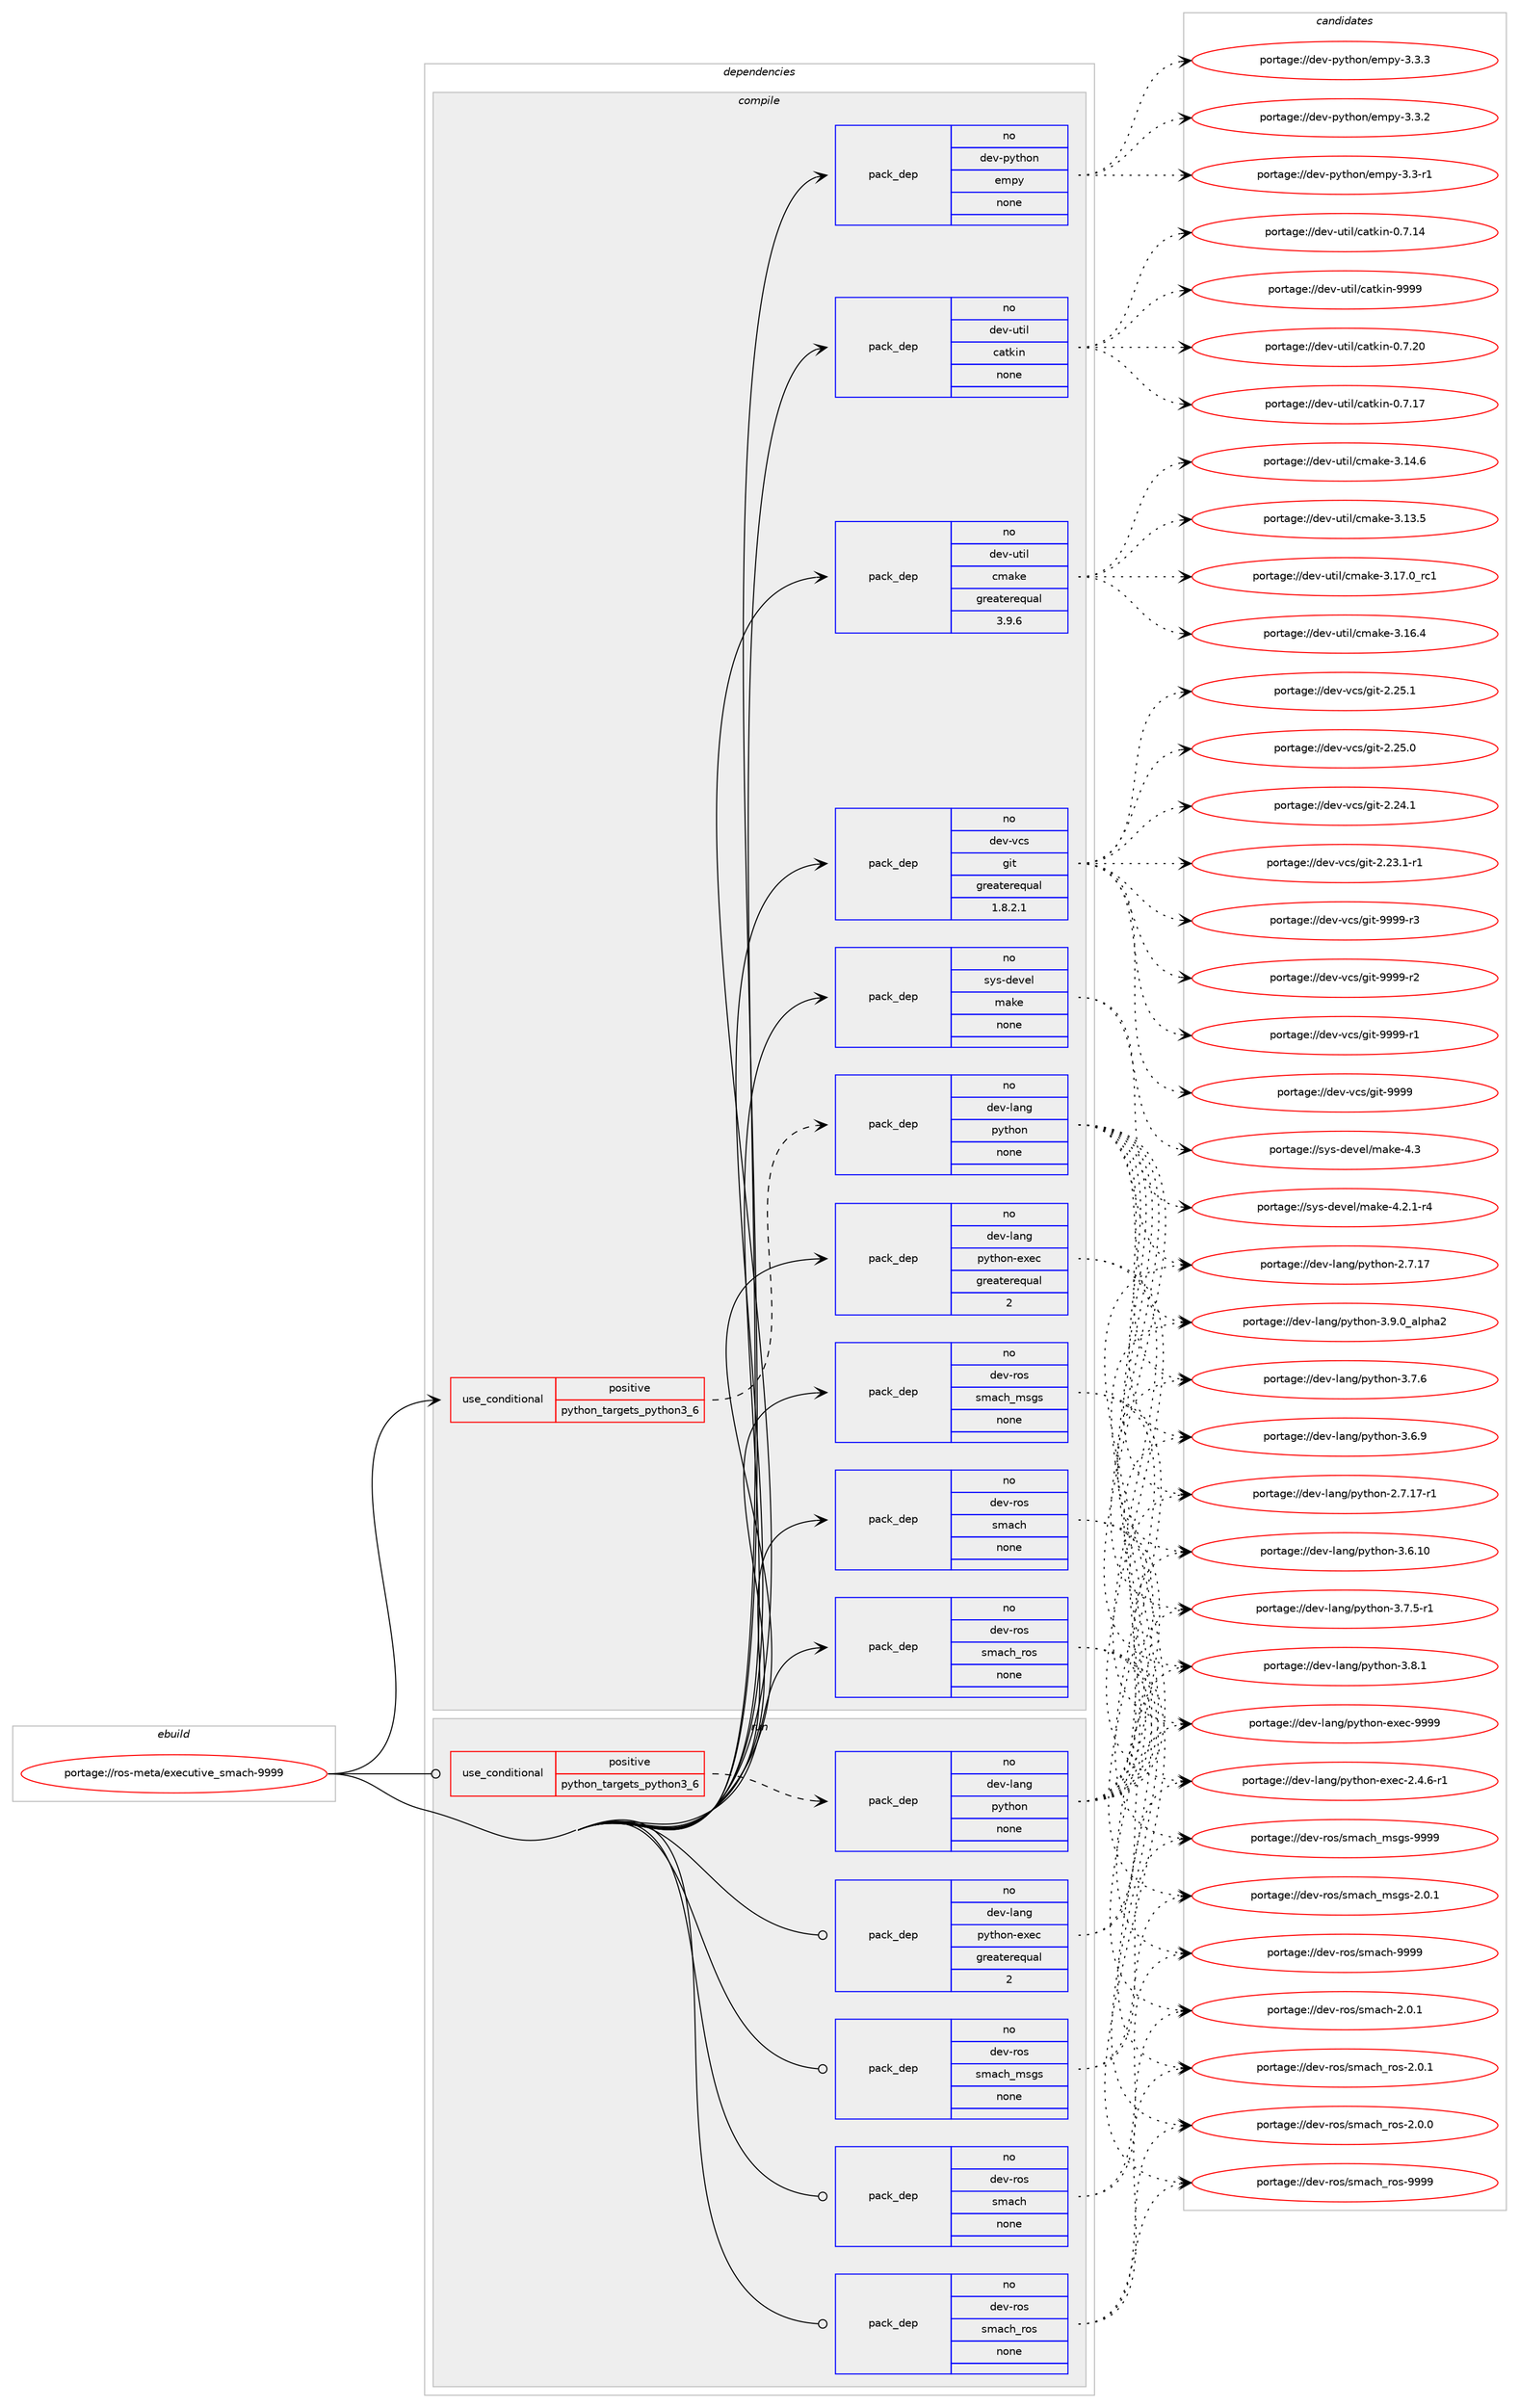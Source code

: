 digraph prolog {

# *************
# Graph options
# *************

newrank=true;
concentrate=true;
compound=true;
graph [rankdir=LR,fontname=Helvetica,fontsize=10,ranksep=1.5];#, ranksep=2.5, nodesep=0.2];
edge  [arrowhead=vee];
node  [fontname=Helvetica,fontsize=10];

# **********
# The ebuild
# **********

subgraph cluster_leftcol {
color=gray;
rank=same;
label=<<i>ebuild</i>>;
id [label="portage://ros-meta/executive_smach-9999", color=red, width=4, href="../ros-meta/executive_smach-9999.svg"];
}

# ****************
# The dependencies
# ****************

subgraph cluster_midcol {
color=gray;
label=<<i>dependencies</i>>;
subgraph cluster_compile {
fillcolor="#eeeeee";
style=filled;
label=<<i>compile</i>>;
subgraph cond13223 {
dependency66847 [label=<<TABLE BORDER="0" CELLBORDER="1" CELLSPACING="0" CELLPADDING="4"><TR><TD ROWSPAN="3" CELLPADDING="10">use_conditional</TD></TR><TR><TD>positive</TD></TR><TR><TD>python_targets_python3_6</TD></TR></TABLE>>, shape=none, color=red];
subgraph pack52282 {
dependency66848 [label=<<TABLE BORDER="0" CELLBORDER="1" CELLSPACING="0" CELLPADDING="4" WIDTH="220"><TR><TD ROWSPAN="6" CELLPADDING="30">pack_dep</TD></TR><TR><TD WIDTH="110">no</TD></TR><TR><TD>dev-lang</TD></TR><TR><TD>python</TD></TR><TR><TD>none</TD></TR><TR><TD></TD></TR></TABLE>>, shape=none, color=blue];
}
dependency66847:e -> dependency66848:w [weight=20,style="dashed",arrowhead="vee"];
}
id:e -> dependency66847:w [weight=20,style="solid",arrowhead="vee"];
subgraph pack52283 {
dependency66849 [label=<<TABLE BORDER="0" CELLBORDER="1" CELLSPACING="0" CELLPADDING="4" WIDTH="220"><TR><TD ROWSPAN="6" CELLPADDING="30">pack_dep</TD></TR><TR><TD WIDTH="110">no</TD></TR><TR><TD>dev-lang</TD></TR><TR><TD>python-exec</TD></TR><TR><TD>greaterequal</TD></TR><TR><TD>2</TD></TR></TABLE>>, shape=none, color=blue];
}
id:e -> dependency66849:w [weight=20,style="solid",arrowhead="vee"];
subgraph pack52284 {
dependency66850 [label=<<TABLE BORDER="0" CELLBORDER="1" CELLSPACING="0" CELLPADDING="4" WIDTH="220"><TR><TD ROWSPAN="6" CELLPADDING="30">pack_dep</TD></TR><TR><TD WIDTH="110">no</TD></TR><TR><TD>dev-python</TD></TR><TR><TD>empy</TD></TR><TR><TD>none</TD></TR><TR><TD></TD></TR></TABLE>>, shape=none, color=blue];
}
id:e -> dependency66850:w [weight=20,style="solid",arrowhead="vee"];
subgraph pack52285 {
dependency66851 [label=<<TABLE BORDER="0" CELLBORDER="1" CELLSPACING="0" CELLPADDING="4" WIDTH="220"><TR><TD ROWSPAN="6" CELLPADDING="30">pack_dep</TD></TR><TR><TD WIDTH="110">no</TD></TR><TR><TD>dev-ros</TD></TR><TR><TD>smach</TD></TR><TR><TD>none</TD></TR><TR><TD></TD></TR></TABLE>>, shape=none, color=blue];
}
id:e -> dependency66851:w [weight=20,style="solid",arrowhead="vee"];
subgraph pack52286 {
dependency66852 [label=<<TABLE BORDER="0" CELLBORDER="1" CELLSPACING="0" CELLPADDING="4" WIDTH="220"><TR><TD ROWSPAN="6" CELLPADDING="30">pack_dep</TD></TR><TR><TD WIDTH="110">no</TD></TR><TR><TD>dev-ros</TD></TR><TR><TD>smach_msgs</TD></TR><TR><TD>none</TD></TR><TR><TD></TD></TR></TABLE>>, shape=none, color=blue];
}
id:e -> dependency66852:w [weight=20,style="solid",arrowhead="vee"];
subgraph pack52287 {
dependency66853 [label=<<TABLE BORDER="0" CELLBORDER="1" CELLSPACING="0" CELLPADDING="4" WIDTH="220"><TR><TD ROWSPAN="6" CELLPADDING="30">pack_dep</TD></TR><TR><TD WIDTH="110">no</TD></TR><TR><TD>dev-ros</TD></TR><TR><TD>smach_ros</TD></TR><TR><TD>none</TD></TR><TR><TD></TD></TR></TABLE>>, shape=none, color=blue];
}
id:e -> dependency66853:w [weight=20,style="solid",arrowhead="vee"];
subgraph pack52288 {
dependency66854 [label=<<TABLE BORDER="0" CELLBORDER="1" CELLSPACING="0" CELLPADDING="4" WIDTH="220"><TR><TD ROWSPAN="6" CELLPADDING="30">pack_dep</TD></TR><TR><TD WIDTH="110">no</TD></TR><TR><TD>dev-util</TD></TR><TR><TD>catkin</TD></TR><TR><TD>none</TD></TR><TR><TD></TD></TR></TABLE>>, shape=none, color=blue];
}
id:e -> dependency66854:w [weight=20,style="solid",arrowhead="vee"];
subgraph pack52289 {
dependency66855 [label=<<TABLE BORDER="0" CELLBORDER="1" CELLSPACING="0" CELLPADDING="4" WIDTH="220"><TR><TD ROWSPAN="6" CELLPADDING="30">pack_dep</TD></TR><TR><TD WIDTH="110">no</TD></TR><TR><TD>dev-util</TD></TR><TR><TD>cmake</TD></TR><TR><TD>greaterequal</TD></TR><TR><TD>3.9.6</TD></TR></TABLE>>, shape=none, color=blue];
}
id:e -> dependency66855:w [weight=20,style="solid",arrowhead="vee"];
subgraph pack52290 {
dependency66856 [label=<<TABLE BORDER="0" CELLBORDER="1" CELLSPACING="0" CELLPADDING="4" WIDTH="220"><TR><TD ROWSPAN="6" CELLPADDING="30">pack_dep</TD></TR><TR><TD WIDTH="110">no</TD></TR><TR><TD>dev-vcs</TD></TR><TR><TD>git</TD></TR><TR><TD>greaterequal</TD></TR><TR><TD>1.8.2.1</TD></TR></TABLE>>, shape=none, color=blue];
}
id:e -> dependency66856:w [weight=20,style="solid",arrowhead="vee"];
subgraph pack52291 {
dependency66857 [label=<<TABLE BORDER="0" CELLBORDER="1" CELLSPACING="0" CELLPADDING="4" WIDTH="220"><TR><TD ROWSPAN="6" CELLPADDING="30">pack_dep</TD></TR><TR><TD WIDTH="110">no</TD></TR><TR><TD>sys-devel</TD></TR><TR><TD>make</TD></TR><TR><TD>none</TD></TR><TR><TD></TD></TR></TABLE>>, shape=none, color=blue];
}
id:e -> dependency66857:w [weight=20,style="solid",arrowhead="vee"];
}
subgraph cluster_compileandrun {
fillcolor="#eeeeee";
style=filled;
label=<<i>compile and run</i>>;
}
subgraph cluster_run {
fillcolor="#eeeeee";
style=filled;
label=<<i>run</i>>;
subgraph cond13224 {
dependency66858 [label=<<TABLE BORDER="0" CELLBORDER="1" CELLSPACING="0" CELLPADDING="4"><TR><TD ROWSPAN="3" CELLPADDING="10">use_conditional</TD></TR><TR><TD>positive</TD></TR><TR><TD>python_targets_python3_6</TD></TR></TABLE>>, shape=none, color=red];
subgraph pack52292 {
dependency66859 [label=<<TABLE BORDER="0" CELLBORDER="1" CELLSPACING="0" CELLPADDING="4" WIDTH="220"><TR><TD ROWSPAN="6" CELLPADDING="30">pack_dep</TD></TR><TR><TD WIDTH="110">no</TD></TR><TR><TD>dev-lang</TD></TR><TR><TD>python</TD></TR><TR><TD>none</TD></TR><TR><TD></TD></TR></TABLE>>, shape=none, color=blue];
}
dependency66858:e -> dependency66859:w [weight=20,style="dashed",arrowhead="vee"];
}
id:e -> dependency66858:w [weight=20,style="solid",arrowhead="odot"];
subgraph pack52293 {
dependency66860 [label=<<TABLE BORDER="0" CELLBORDER="1" CELLSPACING="0" CELLPADDING="4" WIDTH="220"><TR><TD ROWSPAN="6" CELLPADDING="30">pack_dep</TD></TR><TR><TD WIDTH="110">no</TD></TR><TR><TD>dev-lang</TD></TR><TR><TD>python-exec</TD></TR><TR><TD>greaterequal</TD></TR><TR><TD>2</TD></TR></TABLE>>, shape=none, color=blue];
}
id:e -> dependency66860:w [weight=20,style="solid",arrowhead="odot"];
subgraph pack52294 {
dependency66861 [label=<<TABLE BORDER="0" CELLBORDER="1" CELLSPACING="0" CELLPADDING="4" WIDTH="220"><TR><TD ROWSPAN="6" CELLPADDING="30">pack_dep</TD></TR><TR><TD WIDTH="110">no</TD></TR><TR><TD>dev-ros</TD></TR><TR><TD>smach</TD></TR><TR><TD>none</TD></TR><TR><TD></TD></TR></TABLE>>, shape=none, color=blue];
}
id:e -> dependency66861:w [weight=20,style="solid",arrowhead="odot"];
subgraph pack52295 {
dependency66862 [label=<<TABLE BORDER="0" CELLBORDER="1" CELLSPACING="0" CELLPADDING="4" WIDTH="220"><TR><TD ROWSPAN="6" CELLPADDING="30">pack_dep</TD></TR><TR><TD WIDTH="110">no</TD></TR><TR><TD>dev-ros</TD></TR><TR><TD>smach_msgs</TD></TR><TR><TD>none</TD></TR><TR><TD></TD></TR></TABLE>>, shape=none, color=blue];
}
id:e -> dependency66862:w [weight=20,style="solid",arrowhead="odot"];
subgraph pack52296 {
dependency66863 [label=<<TABLE BORDER="0" CELLBORDER="1" CELLSPACING="0" CELLPADDING="4" WIDTH="220"><TR><TD ROWSPAN="6" CELLPADDING="30">pack_dep</TD></TR><TR><TD WIDTH="110">no</TD></TR><TR><TD>dev-ros</TD></TR><TR><TD>smach_ros</TD></TR><TR><TD>none</TD></TR><TR><TD></TD></TR></TABLE>>, shape=none, color=blue];
}
id:e -> dependency66863:w [weight=20,style="solid",arrowhead="odot"];
}
}

# **************
# The candidates
# **************

subgraph cluster_choices {
rank=same;
color=gray;
label=<<i>candidates</i>>;

subgraph choice52282 {
color=black;
nodesep=1;
choice10010111845108971101034711212111610411111045514657464895971081121049750 [label="portage://dev-lang/python-3.9.0_alpha2", color=red, width=4,href="../dev-lang/python-3.9.0_alpha2.svg"];
choice100101118451089711010347112121116104111110455146564649 [label="portage://dev-lang/python-3.8.1", color=red, width=4,href="../dev-lang/python-3.8.1.svg"];
choice100101118451089711010347112121116104111110455146554654 [label="portage://dev-lang/python-3.7.6", color=red, width=4,href="../dev-lang/python-3.7.6.svg"];
choice1001011184510897110103471121211161041111104551465546534511449 [label="portage://dev-lang/python-3.7.5-r1", color=red, width=4,href="../dev-lang/python-3.7.5-r1.svg"];
choice100101118451089711010347112121116104111110455146544657 [label="portage://dev-lang/python-3.6.9", color=red, width=4,href="../dev-lang/python-3.6.9.svg"];
choice10010111845108971101034711212111610411111045514654464948 [label="portage://dev-lang/python-3.6.10", color=red, width=4,href="../dev-lang/python-3.6.10.svg"];
choice100101118451089711010347112121116104111110455046554649554511449 [label="portage://dev-lang/python-2.7.17-r1", color=red, width=4,href="../dev-lang/python-2.7.17-r1.svg"];
choice10010111845108971101034711212111610411111045504655464955 [label="portage://dev-lang/python-2.7.17", color=red, width=4,href="../dev-lang/python-2.7.17.svg"];
dependency66848:e -> choice10010111845108971101034711212111610411111045514657464895971081121049750:w [style=dotted,weight="100"];
dependency66848:e -> choice100101118451089711010347112121116104111110455146564649:w [style=dotted,weight="100"];
dependency66848:e -> choice100101118451089711010347112121116104111110455146554654:w [style=dotted,weight="100"];
dependency66848:e -> choice1001011184510897110103471121211161041111104551465546534511449:w [style=dotted,weight="100"];
dependency66848:e -> choice100101118451089711010347112121116104111110455146544657:w [style=dotted,weight="100"];
dependency66848:e -> choice10010111845108971101034711212111610411111045514654464948:w [style=dotted,weight="100"];
dependency66848:e -> choice100101118451089711010347112121116104111110455046554649554511449:w [style=dotted,weight="100"];
dependency66848:e -> choice10010111845108971101034711212111610411111045504655464955:w [style=dotted,weight="100"];
}
subgraph choice52283 {
color=black;
nodesep=1;
choice10010111845108971101034711212111610411111045101120101994557575757 [label="portage://dev-lang/python-exec-9999", color=red, width=4,href="../dev-lang/python-exec-9999.svg"];
choice10010111845108971101034711212111610411111045101120101994550465246544511449 [label="portage://dev-lang/python-exec-2.4.6-r1", color=red, width=4,href="../dev-lang/python-exec-2.4.6-r1.svg"];
dependency66849:e -> choice10010111845108971101034711212111610411111045101120101994557575757:w [style=dotted,weight="100"];
dependency66849:e -> choice10010111845108971101034711212111610411111045101120101994550465246544511449:w [style=dotted,weight="100"];
}
subgraph choice52284 {
color=black;
nodesep=1;
choice1001011184511212111610411111047101109112121455146514651 [label="portage://dev-python/empy-3.3.3", color=red, width=4,href="../dev-python/empy-3.3.3.svg"];
choice1001011184511212111610411111047101109112121455146514650 [label="portage://dev-python/empy-3.3.2", color=red, width=4,href="../dev-python/empy-3.3.2.svg"];
choice1001011184511212111610411111047101109112121455146514511449 [label="portage://dev-python/empy-3.3-r1", color=red, width=4,href="../dev-python/empy-3.3-r1.svg"];
dependency66850:e -> choice1001011184511212111610411111047101109112121455146514651:w [style=dotted,weight="100"];
dependency66850:e -> choice1001011184511212111610411111047101109112121455146514650:w [style=dotted,weight="100"];
dependency66850:e -> choice1001011184511212111610411111047101109112121455146514511449:w [style=dotted,weight="100"];
}
subgraph choice52285 {
color=black;
nodesep=1;
choice100101118451141111154711510997991044557575757 [label="portage://dev-ros/smach-9999", color=red, width=4,href="../dev-ros/smach-9999.svg"];
choice10010111845114111115471151099799104455046484649 [label="portage://dev-ros/smach-2.0.1", color=red, width=4,href="../dev-ros/smach-2.0.1.svg"];
dependency66851:e -> choice100101118451141111154711510997991044557575757:w [style=dotted,weight="100"];
dependency66851:e -> choice10010111845114111115471151099799104455046484649:w [style=dotted,weight="100"];
}
subgraph choice52286 {
color=black;
nodesep=1;
choice10010111845114111115471151099799104951091151031154557575757 [label="portage://dev-ros/smach_msgs-9999", color=red, width=4,href="../dev-ros/smach_msgs-9999.svg"];
choice1001011184511411111547115109979910495109115103115455046484649 [label="portage://dev-ros/smach_msgs-2.0.1", color=red, width=4,href="../dev-ros/smach_msgs-2.0.1.svg"];
dependency66852:e -> choice10010111845114111115471151099799104951091151031154557575757:w [style=dotted,weight="100"];
dependency66852:e -> choice1001011184511411111547115109979910495109115103115455046484649:w [style=dotted,weight="100"];
}
subgraph choice52287 {
color=black;
nodesep=1;
choice10010111845114111115471151099799104951141111154557575757 [label="portage://dev-ros/smach_ros-9999", color=red, width=4,href="../dev-ros/smach_ros-9999.svg"];
choice1001011184511411111547115109979910495114111115455046484649 [label="portage://dev-ros/smach_ros-2.0.1", color=red, width=4,href="../dev-ros/smach_ros-2.0.1.svg"];
choice1001011184511411111547115109979910495114111115455046484648 [label="portage://dev-ros/smach_ros-2.0.0", color=red, width=4,href="../dev-ros/smach_ros-2.0.0.svg"];
dependency66853:e -> choice10010111845114111115471151099799104951141111154557575757:w [style=dotted,weight="100"];
dependency66853:e -> choice1001011184511411111547115109979910495114111115455046484649:w [style=dotted,weight="100"];
dependency66853:e -> choice1001011184511411111547115109979910495114111115455046484648:w [style=dotted,weight="100"];
}
subgraph choice52288 {
color=black;
nodesep=1;
choice100101118451171161051084799971161071051104557575757 [label="portage://dev-util/catkin-9999", color=red, width=4,href="../dev-util/catkin-9999.svg"];
choice1001011184511711610510847999711610710511045484655465048 [label="portage://dev-util/catkin-0.7.20", color=red, width=4,href="../dev-util/catkin-0.7.20.svg"];
choice1001011184511711610510847999711610710511045484655464955 [label="portage://dev-util/catkin-0.7.17", color=red, width=4,href="../dev-util/catkin-0.7.17.svg"];
choice1001011184511711610510847999711610710511045484655464952 [label="portage://dev-util/catkin-0.7.14", color=red, width=4,href="../dev-util/catkin-0.7.14.svg"];
dependency66854:e -> choice100101118451171161051084799971161071051104557575757:w [style=dotted,weight="100"];
dependency66854:e -> choice1001011184511711610510847999711610710511045484655465048:w [style=dotted,weight="100"];
dependency66854:e -> choice1001011184511711610510847999711610710511045484655464955:w [style=dotted,weight="100"];
dependency66854:e -> choice1001011184511711610510847999711610710511045484655464952:w [style=dotted,weight="100"];
}
subgraph choice52289 {
color=black;
nodesep=1;
choice1001011184511711610510847991099710710145514649554648951149949 [label="portage://dev-util/cmake-3.17.0_rc1", color=red, width=4,href="../dev-util/cmake-3.17.0_rc1.svg"];
choice1001011184511711610510847991099710710145514649544652 [label="portage://dev-util/cmake-3.16.4", color=red, width=4,href="../dev-util/cmake-3.16.4.svg"];
choice1001011184511711610510847991099710710145514649524654 [label="portage://dev-util/cmake-3.14.6", color=red, width=4,href="../dev-util/cmake-3.14.6.svg"];
choice1001011184511711610510847991099710710145514649514653 [label="portage://dev-util/cmake-3.13.5", color=red, width=4,href="../dev-util/cmake-3.13.5.svg"];
dependency66855:e -> choice1001011184511711610510847991099710710145514649554648951149949:w [style=dotted,weight="100"];
dependency66855:e -> choice1001011184511711610510847991099710710145514649544652:w [style=dotted,weight="100"];
dependency66855:e -> choice1001011184511711610510847991099710710145514649524654:w [style=dotted,weight="100"];
dependency66855:e -> choice1001011184511711610510847991099710710145514649514653:w [style=dotted,weight="100"];
}
subgraph choice52290 {
color=black;
nodesep=1;
choice10010111845118991154710310511645575757574511451 [label="portage://dev-vcs/git-9999-r3", color=red, width=4,href="../dev-vcs/git-9999-r3.svg"];
choice10010111845118991154710310511645575757574511450 [label="portage://dev-vcs/git-9999-r2", color=red, width=4,href="../dev-vcs/git-9999-r2.svg"];
choice10010111845118991154710310511645575757574511449 [label="portage://dev-vcs/git-9999-r1", color=red, width=4,href="../dev-vcs/git-9999-r1.svg"];
choice1001011184511899115471031051164557575757 [label="portage://dev-vcs/git-9999", color=red, width=4,href="../dev-vcs/git-9999.svg"];
choice10010111845118991154710310511645504650534649 [label="portage://dev-vcs/git-2.25.1", color=red, width=4,href="../dev-vcs/git-2.25.1.svg"];
choice10010111845118991154710310511645504650534648 [label="portage://dev-vcs/git-2.25.0", color=red, width=4,href="../dev-vcs/git-2.25.0.svg"];
choice10010111845118991154710310511645504650524649 [label="portage://dev-vcs/git-2.24.1", color=red, width=4,href="../dev-vcs/git-2.24.1.svg"];
choice100101118451189911547103105116455046505146494511449 [label="portage://dev-vcs/git-2.23.1-r1", color=red, width=4,href="../dev-vcs/git-2.23.1-r1.svg"];
dependency66856:e -> choice10010111845118991154710310511645575757574511451:w [style=dotted,weight="100"];
dependency66856:e -> choice10010111845118991154710310511645575757574511450:w [style=dotted,weight="100"];
dependency66856:e -> choice10010111845118991154710310511645575757574511449:w [style=dotted,weight="100"];
dependency66856:e -> choice1001011184511899115471031051164557575757:w [style=dotted,weight="100"];
dependency66856:e -> choice10010111845118991154710310511645504650534649:w [style=dotted,weight="100"];
dependency66856:e -> choice10010111845118991154710310511645504650534648:w [style=dotted,weight="100"];
dependency66856:e -> choice10010111845118991154710310511645504650524649:w [style=dotted,weight="100"];
dependency66856:e -> choice100101118451189911547103105116455046505146494511449:w [style=dotted,weight="100"];
}
subgraph choice52291 {
color=black;
nodesep=1;
choice11512111545100101118101108471099710710145524651 [label="portage://sys-devel/make-4.3", color=red, width=4,href="../sys-devel/make-4.3.svg"];
choice1151211154510010111810110847109971071014552465046494511452 [label="portage://sys-devel/make-4.2.1-r4", color=red, width=4,href="../sys-devel/make-4.2.1-r4.svg"];
dependency66857:e -> choice11512111545100101118101108471099710710145524651:w [style=dotted,weight="100"];
dependency66857:e -> choice1151211154510010111810110847109971071014552465046494511452:w [style=dotted,weight="100"];
}
subgraph choice52292 {
color=black;
nodesep=1;
choice10010111845108971101034711212111610411111045514657464895971081121049750 [label="portage://dev-lang/python-3.9.0_alpha2", color=red, width=4,href="../dev-lang/python-3.9.0_alpha2.svg"];
choice100101118451089711010347112121116104111110455146564649 [label="portage://dev-lang/python-3.8.1", color=red, width=4,href="../dev-lang/python-3.8.1.svg"];
choice100101118451089711010347112121116104111110455146554654 [label="portage://dev-lang/python-3.7.6", color=red, width=4,href="../dev-lang/python-3.7.6.svg"];
choice1001011184510897110103471121211161041111104551465546534511449 [label="portage://dev-lang/python-3.7.5-r1", color=red, width=4,href="../dev-lang/python-3.7.5-r1.svg"];
choice100101118451089711010347112121116104111110455146544657 [label="portage://dev-lang/python-3.6.9", color=red, width=4,href="../dev-lang/python-3.6.9.svg"];
choice10010111845108971101034711212111610411111045514654464948 [label="portage://dev-lang/python-3.6.10", color=red, width=4,href="../dev-lang/python-3.6.10.svg"];
choice100101118451089711010347112121116104111110455046554649554511449 [label="portage://dev-lang/python-2.7.17-r1", color=red, width=4,href="../dev-lang/python-2.7.17-r1.svg"];
choice10010111845108971101034711212111610411111045504655464955 [label="portage://dev-lang/python-2.7.17", color=red, width=4,href="../dev-lang/python-2.7.17.svg"];
dependency66859:e -> choice10010111845108971101034711212111610411111045514657464895971081121049750:w [style=dotted,weight="100"];
dependency66859:e -> choice100101118451089711010347112121116104111110455146564649:w [style=dotted,weight="100"];
dependency66859:e -> choice100101118451089711010347112121116104111110455146554654:w [style=dotted,weight="100"];
dependency66859:e -> choice1001011184510897110103471121211161041111104551465546534511449:w [style=dotted,weight="100"];
dependency66859:e -> choice100101118451089711010347112121116104111110455146544657:w [style=dotted,weight="100"];
dependency66859:e -> choice10010111845108971101034711212111610411111045514654464948:w [style=dotted,weight="100"];
dependency66859:e -> choice100101118451089711010347112121116104111110455046554649554511449:w [style=dotted,weight="100"];
dependency66859:e -> choice10010111845108971101034711212111610411111045504655464955:w [style=dotted,weight="100"];
}
subgraph choice52293 {
color=black;
nodesep=1;
choice10010111845108971101034711212111610411111045101120101994557575757 [label="portage://dev-lang/python-exec-9999", color=red, width=4,href="../dev-lang/python-exec-9999.svg"];
choice10010111845108971101034711212111610411111045101120101994550465246544511449 [label="portage://dev-lang/python-exec-2.4.6-r1", color=red, width=4,href="../dev-lang/python-exec-2.4.6-r1.svg"];
dependency66860:e -> choice10010111845108971101034711212111610411111045101120101994557575757:w [style=dotted,weight="100"];
dependency66860:e -> choice10010111845108971101034711212111610411111045101120101994550465246544511449:w [style=dotted,weight="100"];
}
subgraph choice52294 {
color=black;
nodesep=1;
choice100101118451141111154711510997991044557575757 [label="portage://dev-ros/smach-9999", color=red, width=4,href="../dev-ros/smach-9999.svg"];
choice10010111845114111115471151099799104455046484649 [label="portage://dev-ros/smach-2.0.1", color=red, width=4,href="../dev-ros/smach-2.0.1.svg"];
dependency66861:e -> choice100101118451141111154711510997991044557575757:w [style=dotted,weight="100"];
dependency66861:e -> choice10010111845114111115471151099799104455046484649:w [style=dotted,weight="100"];
}
subgraph choice52295 {
color=black;
nodesep=1;
choice10010111845114111115471151099799104951091151031154557575757 [label="portage://dev-ros/smach_msgs-9999", color=red, width=4,href="../dev-ros/smach_msgs-9999.svg"];
choice1001011184511411111547115109979910495109115103115455046484649 [label="portage://dev-ros/smach_msgs-2.0.1", color=red, width=4,href="../dev-ros/smach_msgs-2.0.1.svg"];
dependency66862:e -> choice10010111845114111115471151099799104951091151031154557575757:w [style=dotted,weight="100"];
dependency66862:e -> choice1001011184511411111547115109979910495109115103115455046484649:w [style=dotted,weight="100"];
}
subgraph choice52296 {
color=black;
nodesep=1;
choice10010111845114111115471151099799104951141111154557575757 [label="portage://dev-ros/smach_ros-9999", color=red, width=4,href="../dev-ros/smach_ros-9999.svg"];
choice1001011184511411111547115109979910495114111115455046484649 [label="portage://dev-ros/smach_ros-2.0.1", color=red, width=4,href="../dev-ros/smach_ros-2.0.1.svg"];
choice1001011184511411111547115109979910495114111115455046484648 [label="portage://dev-ros/smach_ros-2.0.0", color=red, width=4,href="../dev-ros/smach_ros-2.0.0.svg"];
dependency66863:e -> choice10010111845114111115471151099799104951141111154557575757:w [style=dotted,weight="100"];
dependency66863:e -> choice1001011184511411111547115109979910495114111115455046484649:w [style=dotted,weight="100"];
dependency66863:e -> choice1001011184511411111547115109979910495114111115455046484648:w [style=dotted,weight="100"];
}
}

}
